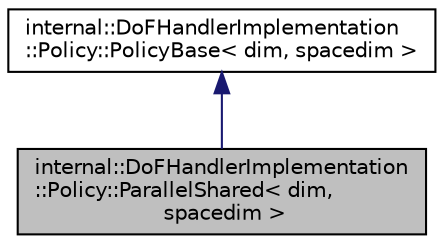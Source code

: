 digraph "internal::DoFHandlerImplementation::Policy::ParallelShared&lt; dim, spacedim &gt;"
{
 // LATEX_PDF_SIZE
  edge [fontname="Helvetica",fontsize="10",labelfontname="Helvetica",labelfontsize="10"];
  node [fontname="Helvetica",fontsize="10",shape=record];
  Node1 [label="internal::DoFHandlerImplementation\l::Policy::ParallelShared\< dim,\l spacedim \>",height=0.2,width=0.4,color="black", fillcolor="grey75", style="filled", fontcolor="black",tooltip=" "];
  Node2 -> Node1 [dir="back",color="midnightblue",fontsize="10",style="solid",fontname="Helvetica"];
  Node2 [label="internal::DoFHandlerImplementation\l::Policy::PolicyBase\< dim, spacedim \>",height=0.2,width=0.4,color="black", fillcolor="white", style="filled",URL="$classinternal_1_1DoFHandlerImplementation_1_1Policy_1_1PolicyBase.html",tooltip=" "];
}
